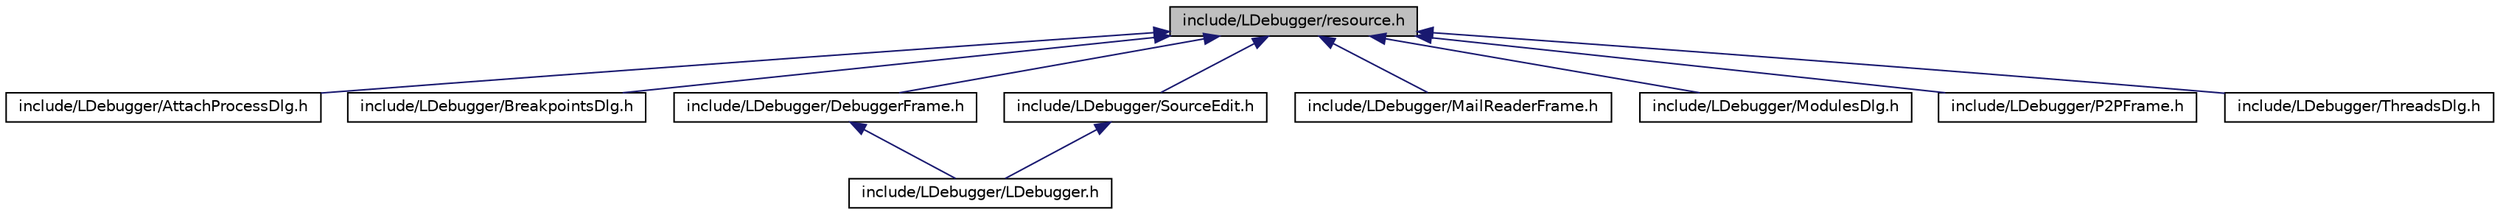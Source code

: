 digraph G
{
  edge [fontname="Helvetica",fontsize="10",labelfontname="Helvetica",labelfontsize="10"];
  node [fontname="Helvetica",fontsize="10",shape=record];
  Node1 [label="include/LDebugger/resource.h",height=0.2,width=0.4,color="black", fillcolor="grey75", style="filled" fontcolor="black"];
  Node1 -> Node2 [dir="back",color="midnightblue",fontsize="10",style="solid",fontname="Helvetica"];
  Node2 [label="include/LDebugger/AttachProcessDlg.h",height=0.2,width=0.4,color="black", fillcolor="white", style="filled",URL="$_attach_process_dlg_8h.html"];
  Node1 -> Node3 [dir="back",color="midnightblue",fontsize="10",style="solid",fontname="Helvetica"];
  Node3 [label="include/LDebugger/BreakpointsDlg.h",height=0.2,width=0.4,color="black", fillcolor="white", style="filled",URL="$_breakpoints_dlg_8h.html"];
  Node1 -> Node4 [dir="back",color="midnightblue",fontsize="10",style="solid",fontname="Helvetica"];
  Node4 [label="include/LDebugger/DebuggerFrame.h",height=0.2,width=0.4,color="black", fillcolor="white", style="filled",URL="$_debugger_frame_8h.html"];
  Node4 -> Node5 [dir="back",color="midnightblue",fontsize="10",style="solid",fontname="Helvetica"];
  Node5 [label="include/LDebugger/LDebugger.h",height=0.2,width=0.4,color="black", fillcolor="white", style="filled",URL="$_l_debugger_8h.html"];
  Node1 -> Node6 [dir="back",color="midnightblue",fontsize="10",style="solid",fontname="Helvetica"];
  Node6 [label="include/LDebugger/SourceEdit.h",height=0.2,width=0.4,color="black", fillcolor="white", style="filled",URL="$_source_edit_8h.html"];
  Node6 -> Node5 [dir="back",color="midnightblue",fontsize="10",style="solid",fontname="Helvetica"];
  Node1 -> Node7 [dir="back",color="midnightblue",fontsize="10",style="solid",fontname="Helvetica"];
  Node7 [label="include/LDebugger/MailReaderFrame.h",height=0.2,width=0.4,color="black", fillcolor="white", style="filled",URL="$_l_debugger_2_mail_reader_frame_8h.html"];
  Node1 -> Node8 [dir="back",color="midnightblue",fontsize="10",style="solid",fontname="Helvetica"];
  Node8 [label="include/LDebugger/ModulesDlg.h",height=0.2,width=0.4,color="black", fillcolor="white", style="filled",URL="$_modules_dlg_8h.html"];
  Node1 -> Node9 [dir="back",color="midnightblue",fontsize="10",style="solid",fontname="Helvetica"];
  Node9 [label="include/LDebugger/P2PFrame.h",height=0.2,width=0.4,color="black", fillcolor="white", style="filled",URL="$_p2_p_frame_8h.html"];
  Node1 -> Node10 [dir="back",color="midnightblue",fontsize="10",style="solid",fontname="Helvetica"];
  Node10 [label="include/LDebugger/ThreadsDlg.h",height=0.2,width=0.4,color="black", fillcolor="white", style="filled",URL="$_threads_dlg_8h.html"];
}
